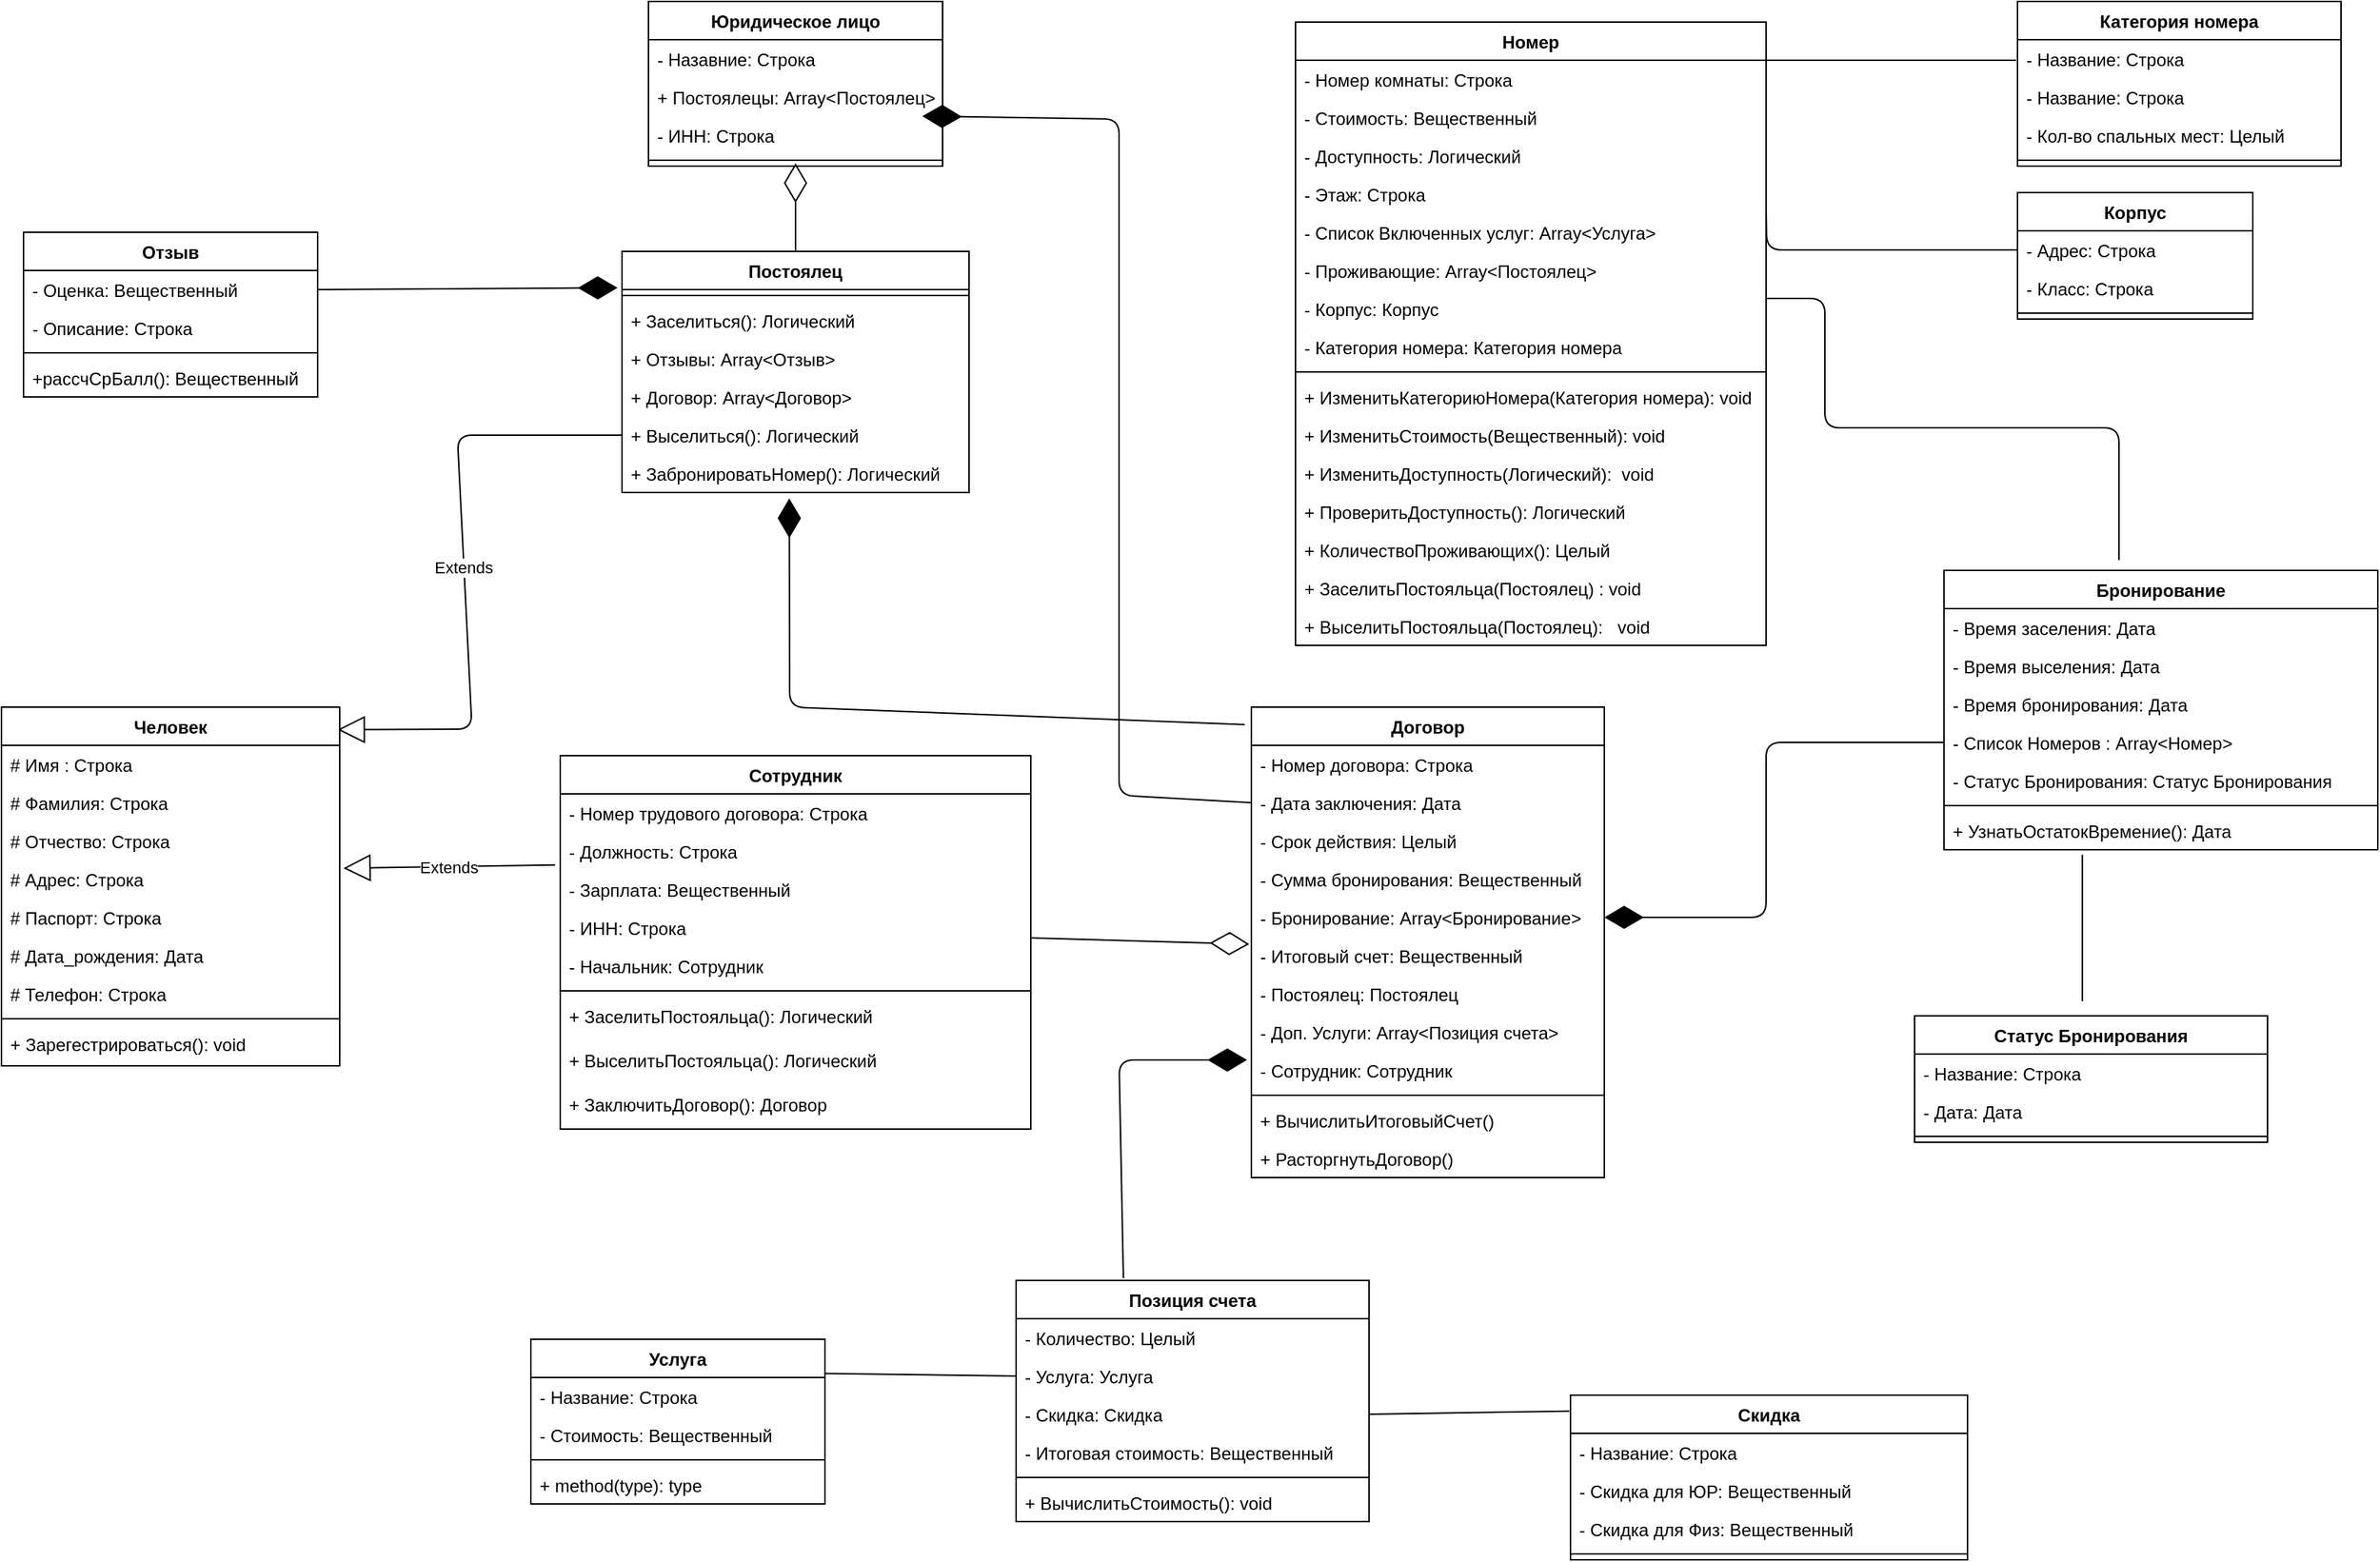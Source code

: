 <mxfile version="13.7.3" type="device"><diagram id="EH85qzDWQVyfbXiuArrS" name="ClassDiagram"><mxGraphModel dx="1851" dy="592" grid="1" gridSize="10" guides="1" tooltips="1" connect="1" arrows="1" fold="1" page="1" pageScale="1" pageWidth="827" pageHeight="1169" math="0" shadow="0"><root><mxCell id="0"/><mxCell id="1" parent="0"/><mxCell id="75Pp35tg5ylx49S4lADa-1" value="Номер" style="swimlane;fontStyle=1;align=center;verticalAlign=top;childLayout=stackLayout;horizontal=1;startSize=26;horizontalStack=0;resizeParent=1;resizeParentMax=0;resizeLast=0;collapsible=1;marginBottom=0;" parent="1" vertex="1"><mxGeometry x="640" y="14" width="320" height="424" as="geometry"/></mxCell><mxCell id="75Pp35tg5ylx49S4lADa-2" value="- Номер комнаты: Строка" style="text;strokeColor=none;fillColor=none;align=left;verticalAlign=top;spacingLeft=4;spacingRight=4;overflow=hidden;rotatable=0;points=[[0,0.5],[1,0.5]];portConstraint=eastwest;" parent="75Pp35tg5ylx49S4lADa-1" vertex="1"><mxGeometry y="26" width="320" height="26" as="geometry"/></mxCell><mxCell id="75Pp35tg5ylx49S4lADa-46" value="- Стоимость: Вещественный" style="text;strokeColor=none;fillColor=none;align=left;verticalAlign=top;spacingLeft=4;spacingRight=4;overflow=hidden;rotatable=0;points=[[0,0.5],[1,0.5]];portConstraint=eastwest;" parent="75Pp35tg5ylx49S4lADa-1" vertex="1"><mxGeometry y="52" width="320" height="26" as="geometry"/></mxCell><mxCell id="T7MyWOEh3WLNHHNDLz0Q-10" value="- Доступность: Логический" style="text;strokeColor=none;fillColor=none;align=left;verticalAlign=top;spacingLeft=4;spacingRight=4;overflow=hidden;rotatable=0;points=[[0,0.5],[1,0.5]];portConstraint=eastwest;" parent="75Pp35tg5ylx49S4lADa-1" vertex="1"><mxGeometry y="78" width="320" height="26" as="geometry"/></mxCell><mxCell id="75Pp35tg5ylx49S4lADa-45" value="- Этаж: Строка" style="text;strokeColor=none;fillColor=none;align=left;verticalAlign=top;spacingLeft=4;spacingRight=4;overflow=hidden;rotatable=0;points=[[0,0.5],[1,0.5]];portConstraint=eastwest;" parent="75Pp35tg5ylx49S4lADa-1" vertex="1"><mxGeometry y="104" width="320" height="26" as="geometry"/></mxCell><mxCell id="T7MyWOEh3WLNHHNDLz0Q-55" value="- Список Включенных услуг: Array&lt;Услуга&gt;" style="text;strokeColor=none;fillColor=none;align=left;verticalAlign=top;spacingLeft=4;spacingRight=4;overflow=hidden;rotatable=0;points=[[0,0.5],[1,0.5]];portConstraint=eastwest;" parent="75Pp35tg5ylx49S4lADa-1" vertex="1"><mxGeometry y="130" width="320" height="26" as="geometry"/></mxCell><mxCell id="T7MyWOEh3WLNHHNDLz0Q-24" value="- Проживающие: Array&lt;Постоялец&gt;" style="text;strokeColor=none;fillColor=none;align=left;verticalAlign=top;spacingLeft=4;spacingRight=4;overflow=hidden;rotatable=0;points=[[0,0.5],[1,0.5]];portConstraint=eastwest;" parent="75Pp35tg5ylx49S4lADa-1" vertex="1"><mxGeometry y="156" width="320" height="26" as="geometry"/></mxCell><mxCell id="75Pp35tg5ylx49S4lADa-48" value="- Корпус: Корпус" style="text;strokeColor=none;fillColor=none;align=left;verticalAlign=top;spacingLeft=4;spacingRight=4;overflow=hidden;rotatable=0;points=[[0,0.5],[1,0.5]];portConstraint=eastwest;" parent="75Pp35tg5ylx49S4lADa-1" vertex="1"><mxGeometry y="182" width="320" height="26" as="geometry"/></mxCell><mxCell id="T7MyWOEh3WLNHHNDLz0Q-11" value="- Категория номера: Категория номера" style="text;strokeColor=none;fillColor=none;align=left;verticalAlign=top;spacingLeft=4;spacingRight=4;overflow=hidden;rotatable=0;points=[[0,0.5],[1,0.5]];portConstraint=eastwest;" parent="75Pp35tg5ylx49S4lADa-1" vertex="1"><mxGeometry y="208" width="320" height="26" as="geometry"/></mxCell><mxCell id="75Pp35tg5ylx49S4lADa-3" value="" style="line;strokeWidth=1;fillColor=none;align=left;verticalAlign=middle;spacingTop=-1;spacingLeft=3;spacingRight=3;rotatable=0;labelPosition=right;points=[];portConstraint=eastwest;" parent="75Pp35tg5ylx49S4lADa-1" vertex="1"><mxGeometry y="234" width="320" height="8" as="geometry"/></mxCell><mxCell id="75Pp35tg5ylx49S4lADa-4" value="+ ИзменитьКатегориюНомера(Категория номера): void" style="text;strokeColor=none;fillColor=none;align=left;verticalAlign=top;spacingLeft=4;spacingRight=4;overflow=hidden;rotatable=0;points=[[0,0.5],[1,0.5]];portConstraint=eastwest;" parent="75Pp35tg5ylx49S4lADa-1" vertex="1"><mxGeometry y="242" width="320" height="26" as="geometry"/></mxCell><mxCell id="T7MyWOEh3WLNHHNDLz0Q-13" value="+ ИзменитьСтоимость(Вещественный): void" style="text;strokeColor=none;fillColor=none;align=left;verticalAlign=top;spacingLeft=4;spacingRight=4;overflow=hidden;rotatable=0;points=[[0,0.5],[1,0.5]];portConstraint=eastwest;" parent="75Pp35tg5ylx49S4lADa-1" vertex="1"><mxGeometry y="268" width="320" height="26" as="geometry"/></mxCell><mxCell id="T7MyWOEh3WLNHHNDLz0Q-14" value="+ ИзменитьДоступность(Логический):  void" style="text;strokeColor=none;fillColor=none;align=left;verticalAlign=top;spacingLeft=4;spacingRight=4;overflow=hidden;rotatable=0;points=[[0,0.5],[1,0.5]];portConstraint=eastwest;" parent="75Pp35tg5ylx49S4lADa-1" vertex="1"><mxGeometry y="294" width="320" height="26" as="geometry"/></mxCell><mxCell id="T7MyWOEh3WLNHHNDLz0Q-15" value="+ ПроверитьДоступность(): Логический" style="text;strokeColor=none;fillColor=none;align=left;verticalAlign=top;spacingLeft=4;spacingRight=4;overflow=hidden;rotatable=0;points=[[0,0.5],[1,0.5]];portConstraint=eastwest;" parent="75Pp35tg5ylx49S4lADa-1" vertex="1"><mxGeometry y="320" width="320" height="26" as="geometry"/></mxCell><mxCell id="T7MyWOEh3WLNHHNDLz0Q-25" value="+ КоличествоПроживающих(): Целый" style="text;strokeColor=none;fillColor=none;align=left;verticalAlign=top;spacingLeft=4;spacingRight=4;overflow=hidden;rotatable=0;points=[[0,0.5],[1,0.5]];portConstraint=eastwest;" parent="75Pp35tg5ylx49S4lADa-1" vertex="1"><mxGeometry y="346" width="320" height="26" as="geometry"/></mxCell><mxCell id="T7MyWOEh3WLNHHNDLz0Q-26" value="+ ЗаселитьПостояльца(Постоялец) : void" style="text;strokeColor=none;fillColor=none;align=left;verticalAlign=top;spacingLeft=4;spacingRight=4;overflow=hidden;rotatable=0;points=[[0,0.5],[1,0.5]];portConstraint=eastwest;" parent="75Pp35tg5ylx49S4lADa-1" vertex="1"><mxGeometry y="372" width="320" height="26" as="geometry"/></mxCell><mxCell id="T7MyWOEh3WLNHHNDLz0Q-27" value="+ ВыселитьПостояльца(Постоялец):   void" style="text;strokeColor=none;fillColor=none;align=left;verticalAlign=top;spacingLeft=4;spacingRight=4;overflow=hidden;rotatable=0;points=[[0,0.5],[1,0.5]];portConstraint=eastwest;" parent="75Pp35tg5ylx49S4lADa-1" vertex="1"><mxGeometry y="398" width="320" height="26" as="geometry"/></mxCell><mxCell id="T7MyWOEh3WLNHHNDLz0Q-1" value="Extends" style="endArrow=block;endSize=16;endFill=0;html=1;exitX=0;exitY=0.5;exitDx=0;exitDy=0;entryX=0.994;entryY=0.063;entryDx=0;entryDy=0;entryPerimeter=0;" parent="1" source="T7MyWOEh3WLNHHNDLz0Q-4" target="YIouu2c4t1Xl3zVNgRc_-1" edge="1"><mxGeometry width="160" relative="1" as="geometry"><mxPoint x="160" y="280" as="sourcePoint"/><mxPoint x="166" y="406" as="targetPoint"/><Array as="points"><mxPoint x="70" y="295"/><mxPoint x="80" y="495"/></Array></mxGeometry></mxCell><mxCell id="T7MyWOEh3WLNHHNDLz0Q-6" value="Extends" style="endArrow=block;endSize=16;endFill=0;html=1;exitX=-0.011;exitY=0.862;exitDx=0;exitDy=0;entryX=1.011;entryY=0.215;entryDx=0;entryDy=0;entryPerimeter=0;exitPerimeter=0;" parent="1" source="YIouu2c4t1Xl3zVNgRc_-17" target="YIouu2c4t1Xl3zVNgRc_-8" edge="1"><mxGeometry width="160" relative="1" as="geometry"><mxPoint x="325.14" y="367" as="sourcePoint"/><mxPoint x="180.0" y="584.01" as="targetPoint"/></mxGeometry></mxCell><mxCell id="T7MyWOEh3WLNHHNDLz0Q-30" value="Бронирование" style="swimlane;fontStyle=1;align=center;verticalAlign=top;childLayout=stackLayout;horizontal=1;startSize=26;horizontalStack=0;resizeParent=1;resizeParentMax=0;resizeLast=0;collapsible=1;marginBottom=0;" parent="1" vertex="1"><mxGeometry x="1081" y="387" width="295" height="190" as="geometry"/></mxCell><mxCell id="T7MyWOEh3WLNHHNDLz0Q-31" value="- Время заселения: Дата" style="text;strokeColor=none;fillColor=none;align=left;verticalAlign=top;spacingLeft=4;spacingRight=4;overflow=hidden;rotatable=0;points=[[0,0.5],[1,0.5]];portConstraint=eastwest;" parent="T7MyWOEh3WLNHHNDLz0Q-30" vertex="1"><mxGeometry y="26" width="295" height="26" as="geometry"/></mxCell><mxCell id="T7MyWOEh3WLNHHNDLz0Q-36" value="- Время выселения: Дата" style="text;strokeColor=none;fillColor=none;align=left;verticalAlign=top;spacingLeft=4;spacingRight=4;overflow=hidden;rotatable=0;points=[[0,0.5],[1,0.5]];portConstraint=eastwest;" parent="T7MyWOEh3WLNHHNDLz0Q-30" vertex="1"><mxGeometry y="52" width="295" height="26" as="geometry"/></mxCell><mxCell id="T7MyWOEh3WLNHHNDLz0Q-37" value="- Время бронирования: Дата" style="text;strokeColor=none;fillColor=none;align=left;verticalAlign=top;spacingLeft=4;spacingRight=4;overflow=hidden;rotatable=0;points=[[0,0.5],[1,0.5]];portConstraint=eastwest;" parent="T7MyWOEh3WLNHHNDLz0Q-30" vertex="1"><mxGeometry y="78" width="295" height="26" as="geometry"/></mxCell><mxCell id="T7MyWOEh3WLNHHNDLz0Q-39" value="- Список Номеров : Array&lt;Номер&gt;" style="text;strokeColor=none;fillColor=none;align=left;verticalAlign=top;spacingLeft=4;spacingRight=4;overflow=hidden;rotatable=0;points=[[0,0.5],[1,0.5]];portConstraint=eastwest;" parent="T7MyWOEh3WLNHHNDLz0Q-30" vertex="1"><mxGeometry y="104" width="295" height="26" as="geometry"/></mxCell><mxCell id="T7MyWOEh3WLNHHNDLz0Q-42" value="- Статус Бронирования: Статус Бронирования" style="text;strokeColor=none;fillColor=none;align=left;verticalAlign=top;spacingLeft=4;spacingRight=4;overflow=hidden;rotatable=0;points=[[0,0.5],[1,0.5]];portConstraint=eastwest;" parent="T7MyWOEh3WLNHHNDLz0Q-30" vertex="1"><mxGeometry y="130" width="295" height="26" as="geometry"/></mxCell><mxCell id="T7MyWOEh3WLNHHNDLz0Q-32" value="" style="line;strokeWidth=1;fillColor=none;align=left;verticalAlign=middle;spacingTop=-1;spacingLeft=3;spacingRight=3;rotatable=0;labelPosition=right;points=[];portConstraint=eastwest;" parent="T7MyWOEh3WLNHHNDLz0Q-30" vertex="1"><mxGeometry y="156" width="295" height="8" as="geometry"/></mxCell><mxCell id="T7MyWOEh3WLNHHNDLz0Q-35" value="+ УзнатьОстатокВремение(): Дата" style="text;strokeColor=none;fillColor=none;align=left;verticalAlign=top;spacingLeft=4;spacingRight=4;overflow=hidden;rotatable=0;points=[[0,0.5],[1,0.5]];portConstraint=eastwest;" parent="T7MyWOEh3WLNHHNDLz0Q-30" vertex="1"><mxGeometry y="164" width="295" height="26" as="geometry"/></mxCell><mxCell id="T7MyWOEh3WLNHHNDLz0Q-17" value="Юридическое лицо" style="swimlane;fontStyle=1;align=center;verticalAlign=top;childLayout=stackLayout;horizontal=1;startSize=26;horizontalStack=0;resizeParent=1;resizeParentMax=0;resizeLast=0;collapsible=1;marginBottom=0;" parent="1" vertex="1"><mxGeometry x="200" width="200" height="112" as="geometry"/></mxCell><mxCell id="T7MyWOEh3WLNHHNDLz0Q-18" value="- Назавние: Строка" style="text;strokeColor=none;fillColor=none;align=left;verticalAlign=top;spacingLeft=4;spacingRight=4;overflow=hidden;rotatable=0;points=[[0,0.5],[1,0.5]];portConstraint=eastwest;" parent="T7MyWOEh3WLNHHNDLz0Q-17" vertex="1"><mxGeometry y="26" width="200" height="26" as="geometry"/></mxCell><mxCell id="Jc_IYQ02b9zDn7LcylZJ-4" value="+ Постоялецы: Array&lt;Постоялец&gt;" style="text;strokeColor=none;fillColor=none;align=left;verticalAlign=top;spacingLeft=4;spacingRight=4;overflow=hidden;rotatable=0;points=[[0,0.5],[1,0.5]];portConstraint=eastwest;" parent="T7MyWOEh3WLNHHNDLz0Q-17" vertex="1"><mxGeometry y="52" width="200" height="26" as="geometry"/></mxCell><mxCell id="T7MyWOEh3WLNHHNDLz0Q-19" value="- ИНН: Строка" style="text;strokeColor=none;fillColor=none;align=left;verticalAlign=top;spacingLeft=4;spacingRight=4;overflow=hidden;rotatable=0;points=[[0,0.5],[1,0.5]];portConstraint=eastwest;" parent="T7MyWOEh3WLNHHNDLz0Q-17" vertex="1"><mxGeometry y="78" width="200" height="26" as="geometry"/></mxCell><mxCell id="T7MyWOEh3WLNHHNDLz0Q-21" value="" style="line;strokeWidth=1;fillColor=none;align=left;verticalAlign=middle;spacingTop=-1;spacingLeft=3;spacingRight=3;rotatable=0;labelPosition=right;points=[];portConstraint=eastwest;" parent="T7MyWOEh3WLNHHNDLz0Q-17" vertex="1"><mxGeometry y="104" width="200" height="8" as="geometry"/></mxCell><mxCell id="75Pp35tg5ylx49S4lADa-49" value="Категория номера" style="swimlane;fontStyle=1;align=center;verticalAlign=top;childLayout=stackLayout;horizontal=1;startSize=26;horizontalStack=0;resizeParent=1;resizeParentMax=0;resizeLast=0;collapsible=1;marginBottom=0;" parent="1" vertex="1"><mxGeometry x="1131" width="220" height="112" as="geometry"/></mxCell><mxCell id="Jc_IYQ02b9zDn7LcylZJ-35" value="- Название: Строка" style="text;strokeColor=none;fillColor=none;align=left;verticalAlign=top;spacingLeft=4;spacingRight=4;overflow=hidden;rotatable=0;points=[[0,0.5],[1,0.5]];portConstraint=eastwest;" parent="75Pp35tg5ylx49S4lADa-49" vertex="1"><mxGeometry y="26" width="220" height="26" as="geometry"/></mxCell><mxCell id="75Pp35tg5ylx49S4lADa-50" value="- Название: Строка" style="text;strokeColor=none;fillColor=none;align=left;verticalAlign=top;spacingLeft=4;spacingRight=4;overflow=hidden;rotatable=0;points=[[0,0.5],[1,0.5]];portConstraint=eastwest;" parent="75Pp35tg5ylx49S4lADa-49" vertex="1"><mxGeometry y="52" width="220" height="26" as="geometry"/></mxCell><mxCell id="75Pp35tg5ylx49S4lADa-53" value="- Кол-во спальных мест: Целый" style="text;strokeColor=none;fillColor=none;align=left;verticalAlign=top;spacingLeft=4;spacingRight=4;overflow=hidden;rotatable=0;points=[[0,0.5],[1,0.5]];portConstraint=eastwest;" parent="75Pp35tg5ylx49S4lADa-49" vertex="1"><mxGeometry y="78" width="220" height="26" as="geometry"/></mxCell><mxCell id="75Pp35tg5ylx49S4lADa-51" value="" style="line;strokeWidth=1;fillColor=none;align=left;verticalAlign=middle;spacingTop=-1;spacingLeft=3;spacingRight=3;rotatable=0;labelPosition=right;points=[];portConstraint=eastwest;" parent="75Pp35tg5ylx49S4lADa-49" vertex="1"><mxGeometry y="104" width="220" height="8" as="geometry"/></mxCell><mxCell id="T7MyWOEh3WLNHHNDLz0Q-43" value="Статус Бронирования" style="swimlane;fontStyle=1;align=center;verticalAlign=top;childLayout=stackLayout;horizontal=1;startSize=26;horizontalStack=0;resizeParent=1;resizeParentMax=0;resizeLast=0;collapsible=1;marginBottom=0;" parent="1" vertex="1"><mxGeometry x="1061" y="690" width="240" height="86" as="geometry"/></mxCell><mxCell id="T7MyWOEh3WLNHHNDLz0Q-47" value="- Название: Строка" style="text;strokeColor=none;fillColor=none;align=left;verticalAlign=top;spacingLeft=4;spacingRight=4;overflow=hidden;rotatable=0;points=[[0,0.5],[1,0.5]];portConstraint=eastwest;" parent="T7MyWOEh3WLNHHNDLz0Q-43" vertex="1"><mxGeometry y="26" width="240" height="26" as="geometry"/></mxCell><mxCell id="T7MyWOEh3WLNHHNDLz0Q-48" value="- Дата: Дата" style="text;strokeColor=none;fillColor=none;align=left;verticalAlign=top;spacingLeft=4;spacingRight=4;overflow=hidden;rotatable=0;points=[[0,0.5],[1,0.5]];portConstraint=eastwest;" parent="T7MyWOEh3WLNHHNDLz0Q-43" vertex="1"><mxGeometry y="52" width="240" height="26" as="geometry"/></mxCell><mxCell id="T7MyWOEh3WLNHHNDLz0Q-45" value="" style="line;strokeWidth=1;fillColor=none;align=left;verticalAlign=middle;spacingTop=-1;spacingLeft=3;spacingRight=3;rotatable=0;labelPosition=right;points=[];portConstraint=eastwest;" parent="T7MyWOEh3WLNHHNDLz0Q-43" vertex="1"><mxGeometry y="78" width="240" height="8" as="geometry"/></mxCell><mxCell id="T7MyWOEh3WLNHHNDLz0Q-70" value="" style="endArrow=none;html=1;entryX=0;entryY=0.5;entryDx=0;entryDy=0;exitX=0.995;exitY=-0.108;exitDx=0;exitDy=0;exitPerimeter=0;" parent="1" source="T7MyWOEh3WLNHHNDLz0Q-61" target="T7MyWOEh3WLNHHNDLz0Q-68" edge="1"><mxGeometry width="50" height="50" relative="1" as="geometry"><mxPoint x="390" y="1010" as="sourcePoint"/><mxPoint x="440" y="960" as="targetPoint"/></mxGeometry></mxCell><mxCell id="T7MyWOEh3WLNHHNDLz0Q-71" value="" style="endArrow=none;html=1;entryX=-0.003;entryY=0.097;entryDx=0;entryDy=0;exitX=1;exitY=0.5;exitDx=0;exitDy=0;entryPerimeter=0;" parent="1" source="T7MyWOEh3WLNHHNDLz0Q-69" target="75Pp35tg5ylx49S4lADa-17" edge="1"><mxGeometry width="50" height="50" relative="1" as="geometry"><mxPoint x="700.0" y="923.998" as="sourcePoint"/><mxPoint x="805.2" y="1000.55" as="targetPoint"/></mxGeometry></mxCell><mxCell id="75Pp35tg5ylx49S4lADa-9" value="Отзыв" style="swimlane;fontStyle=1;align=center;verticalAlign=top;childLayout=stackLayout;horizontal=1;startSize=26;horizontalStack=0;resizeParent=1;resizeParentMax=0;resizeLast=0;collapsible=1;marginBottom=0;" parent="1" vertex="1"><mxGeometry x="-225" y="157" width="200" height="112" as="geometry"/></mxCell><mxCell id="75Pp35tg5ylx49S4lADa-10" value="- Оценка: Вещественный" style="text;strokeColor=none;fillColor=none;align=left;verticalAlign=top;spacingLeft=4;spacingRight=4;overflow=hidden;rotatable=0;points=[[0,0.5],[1,0.5]];portConstraint=eastwest;" parent="75Pp35tg5ylx49S4lADa-9" vertex="1"><mxGeometry y="26" width="200" height="26" as="geometry"/></mxCell><mxCell id="T7MyWOEh3WLNHHNDLz0Q-2" value="- Описание: Строка" style="text;strokeColor=none;fillColor=none;align=left;verticalAlign=top;spacingLeft=4;spacingRight=4;overflow=hidden;rotatable=0;points=[[0,0.5],[1,0.5]];portConstraint=eastwest;" parent="75Pp35tg5ylx49S4lADa-9" vertex="1"><mxGeometry y="52" width="200" height="26" as="geometry"/></mxCell><mxCell id="75Pp35tg5ylx49S4lADa-11" value="" style="line;strokeWidth=1;fillColor=none;align=left;verticalAlign=middle;spacingTop=-1;spacingLeft=3;spacingRight=3;rotatable=0;labelPosition=right;points=[];portConstraint=eastwest;" parent="75Pp35tg5ylx49S4lADa-9" vertex="1"><mxGeometry y="78" width="200" height="8" as="geometry"/></mxCell><mxCell id="75Pp35tg5ylx49S4lADa-12" value="+рассчСрБалл(): Вещественный" style="text;strokeColor=none;fillColor=none;align=left;verticalAlign=top;spacingLeft=4;spacingRight=4;overflow=hidden;rotatable=0;points=[[0,0.5],[1,0.5]];portConstraint=eastwest;" parent="75Pp35tg5ylx49S4lADa-9" vertex="1"><mxGeometry y="86" width="200" height="26" as="geometry"/></mxCell><mxCell id="75Pp35tg5ylx49S4lADa-13" value="Постоялец" style="swimlane;fontStyle=1;align=center;verticalAlign=top;childLayout=stackLayout;horizontal=1;startSize=26;horizontalStack=0;resizeParent=1;resizeParentMax=0;resizeLast=0;collapsible=1;marginBottom=0;" parent="1" vertex="1"><mxGeometry x="182" y="170" width="236" height="164" as="geometry"/></mxCell><mxCell id="75Pp35tg5ylx49S4lADa-15" value="" style="line;strokeWidth=1;fillColor=none;align=left;verticalAlign=middle;spacingTop=-1;spacingLeft=3;spacingRight=3;rotatable=0;labelPosition=right;points=[];portConstraint=eastwest;" parent="75Pp35tg5ylx49S4lADa-13" vertex="1"><mxGeometry y="26" width="236" height="8" as="geometry"/></mxCell><mxCell id="75Pp35tg5ylx49S4lADa-16" value="+ Заселиться(): Логический" style="text;strokeColor=none;fillColor=none;align=left;verticalAlign=top;spacingLeft=4;spacingRight=4;overflow=hidden;rotatable=0;points=[[0,0.5],[1,0.5]];portConstraint=eastwest;" parent="75Pp35tg5ylx49S4lADa-13" vertex="1"><mxGeometry y="34" width="236" height="26" as="geometry"/></mxCell><mxCell id="Jc_IYQ02b9zDn7LcylZJ-5" value="+ Отзывы: Array&lt;Отзыв&gt;" style="text;strokeColor=none;fillColor=none;align=left;verticalAlign=top;spacingLeft=4;spacingRight=4;overflow=hidden;rotatable=0;points=[[0,0.5],[1,0.5]];portConstraint=eastwest;" parent="75Pp35tg5ylx49S4lADa-13" vertex="1"><mxGeometry y="60" width="236" height="26" as="geometry"/></mxCell><mxCell id="Jc_IYQ02b9zDn7LcylZJ-14" value="+ Договор: Array&lt;Договор&gt;" style="text;strokeColor=none;fillColor=none;align=left;verticalAlign=top;spacingLeft=4;spacingRight=4;overflow=hidden;rotatable=0;points=[[0,0.5],[1,0.5]];portConstraint=eastwest;" parent="75Pp35tg5ylx49S4lADa-13" vertex="1"><mxGeometry y="86" width="236" height="26" as="geometry"/></mxCell><mxCell id="T7MyWOEh3WLNHHNDLz0Q-4" value="+ Выселиться(): Логический" style="text;strokeColor=none;fillColor=none;align=left;verticalAlign=top;spacingLeft=4;spacingRight=4;overflow=hidden;rotatable=0;points=[[0,0.5],[1,0.5]];portConstraint=eastwest;" parent="75Pp35tg5ylx49S4lADa-13" vertex="1"><mxGeometry y="112" width="236" height="26" as="geometry"/></mxCell><mxCell id="T7MyWOEh3WLNHHNDLz0Q-5" value="+ ЗабронироватьНомер(): Логический" style="text;strokeColor=none;fillColor=none;align=left;verticalAlign=top;spacingLeft=4;spacingRight=4;overflow=hidden;rotatable=0;points=[[0,0.5],[1,0.5]];portConstraint=eastwest;" parent="75Pp35tg5ylx49S4lADa-13" vertex="1"><mxGeometry y="138" width="236" height="26" as="geometry"/></mxCell><mxCell id="75Pp35tg5ylx49S4lADa-21" value="Договор" style="swimlane;fontStyle=1;align=center;verticalAlign=top;childLayout=stackLayout;horizontal=1;startSize=26;horizontalStack=0;resizeParent=1;resizeParentMax=0;resizeLast=0;collapsible=1;marginBottom=0;" parent="1" vertex="1"><mxGeometry x="610" y="480" width="240" height="320" as="geometry"/></mxCell><mxCell id="75Pp35tg5ylx49S4lADa-22" value="- Номер договора: Строка" style="text;strokeColor=none;fillColor=none;align=left;verticalAlign=top;spacingLeft=4;spacingRight=4;overflow=hidden;rotatable=0;points=[[0,0.5],[1,0.5]];portConstraint=eastwest;" parent="75Pp35tg5ylx49S4lADa-21" vertex="1"><mxGeometry y="26" width="240" height="26" as="geometry"/></mxCell><mxCell id="75Pp35tg5ylx49S4lADa-29" value="- Дата заключения: Дата" style="text;strokeColor=none;fillColor=none;align=left;verticalAlign=top;spacingLeft=4;spacingRight=4;overflow=hidden;rotatable=0;points=[[0,0.5],[1,0.5]];portConstraint=eastwest;" parent="75Pp35tg5ylx49S4lADa-21" vertex="1"><mxGeometry y="52" width="240" height="26" as="geometry"/></mxCell><mxCell id="75Pp35tg5ylx49S4lADa-30" value="- Срок действия: Целый" style="text;strokeColor=none;fillColor=none;align=left;verticalAlign=top;spacingLeft=4;spacingRight=4;overflow=hidden;rotatable=0;points=[[0,0.5],[1,0.5]];portConstraint=eastwest;" parent="75Pp35tg5ylx49S4lADa-21" vertex="1"><mxGeometry y="78" width="240" height="26" as="geometry"/></mxCell><mxCell id="75Pp35tg5ylx49S4lADa-31" value="- Сумма бронирования: Вещественный" style="text;strokeColor=none;fillColor=none;align=left;verticalAlign=top;spacingLeft=4;spacingRight=4;overflow=hidden;rotatable=0;points=[[0,0.5],[1,0.5]];portConstraint=eastwest;" parent="75Pp35tg5ylx49S4lADa-21" vertex="1"><mxGeometry y="104" width="240" height="26" as="geometry"/></mxCell><mxCell id="Jc_IYQ02b9zDn7LcylZJ-19" value="- Бронирование: Array&lt;Бронирование&gt;" style="text;strokeColor=none;fillColor=none;align=left;verticalAlign=top;spacingLeft=4;spacingRight=4;overflow=hidden;rotatable=0;points=[[0,0.5],[1,0.5]];portConstraint=eastwest;" parent="75Pp35tg5ylx49S4lADa-21" vertex="1"><mxGeometry y="130" width="240" height="26" as="geometry"/></mxCell><mxCell id="75Pp35tg5ylx49S4lADa-32" value="- Итоговый счет: Вещественный" style="text;strokeColor=none;fillColor=none;align=left;verticalAlign=top;spacingLeft=4;spacingRight=4;overflow=hidden;rotatable=0;points=[[0,0.5],[1,0.5]];portConstraint=eastwest;" parent="75Pp35tg5ylx49S4lADa-21" vertex="1"><mxGeometry y="156" width="240" height="26" as="geometry"/></mxCell><mxCell id="75Pp35tg5ylx49S4lADa-43" value="- Постоялец: Постоялец" style="text;strokeColor=none;fillColor=none;align=left;verticalAlign=top;spacingLeft=4;spacingRight=4;overflow=hidden;rotatable=0;points=[[0,0.5],[1,0.5]];portConstraint=eastwest;" parent="75Pp35tg5ylx49S4lADa-21" vertex="1"><mxGeometry y="182" width="240" height="26" as="geometry"/></mxCell><mxCell id="T7MyWOEh3WLNHHNDLz0Q-73" value="- Доп. Услуги: Array&lt;Позиция счета&gt;" style="text;strokeColor=none;fillColor=none;align=left;verticalAlign=top;spacingLeft=4;spacingRight=4;overflow=hidden;rotatable=0;points=[[0,0.5],[1,0.5]];portConstraint=eastwest;" parent="75Pp35tg5ylx49S4lADa-21" vertex="1"><mxGeometry y="208" width="240" height="26" as="geometry"/></mxCell><mxCell id="75Pp35tg5ylx49S4lADa-44" value="- Сотрудник: Сотрудник" style="text;strokeColor=none;fillColor=none;align=left;verticalAlign=top;spacingLeft=4;spacingRight=4;overflow=hidden;rotatable=0;points=[[0,0.5],[1,0.5]];portConstraint=eastwest;" parent="75Pp35tg5ylx49S4lADa-21" vertex="1"><mxGeometry y="234" width="240" height="26" as="geometry"/></mxCell><mxCell id="75Pp35tg5ylx49S4lADa-23" value="" style="line;strokeWidth=1;fillColor=none;align=left;verticalAlign=middle;spacingTop=-1;spacingLeft=3;spacingRight=3;rotatable=0;labelPosition=right;points=[];portConstraint=eastwest;" parent="75Pp35tg5ylx49S4lADa-21" vertex="1"><mxGeometry y="260" width="240" height="8" as="geometry"/></mxCell><mxCell id="75Pp35tg5ylx49S4lADa-24" value="+ ВычислитьИтоговыйСчет()" style="text;strokeColor=none;fillColor=none;align=left;verticalAlign=top;spacingLeft=4;spacingRight=4;overflow=hidden;rotatable=0;points=[[0,0.5],[1,0.5]];portConstraint=eastwest;" parent="75Pp35tg5ylx49S4lADa-21" vertex="1"><mxGeometry y="268" width="240" height="26" as="geometry"/></mxCell><mxCell id="75Pp35tg5ylx49S4lADa-33" value="+ РасторгнутьДоговор()" style="text;strokeColor=none;fillColor=none;align=left;verticalAlign=top;spacingLeft=4;spacingRight=4;overflow=hidden;rotatable=0;points=[[0,0.5],[1,0.5]];portConstraint=eastwest;" parent="75Pp35tg5ylx49S4lADa-21" vertex="1"><mxGeometry y="294" width="240" height="26" as="geometry"/></mxCell><mxCell id="Jc_IYQ02b9zDn7LcylZJ-2" value="" style="endArrow=diamondThin;endFill=0;endSize=24;html=1;exitX=0.5;exitY=0;exitDx=0;exitDy=0;" parent="1" source="75Pp35tg5ylx49S4lADa-13" edge="1"><mxGeometry width="160" relative="1" as="geometry"><mxPoint x="250" y="170" as="sourcePoint"/><mxPoint x="300" y="110" as="targetPoint"/></mxGeometry></mxCell><mxCell id="Jc_IYQ02b9zDn7LcylZJ-3" value="" style="endArrow=diamondThin;endFill=1;endSize=24;html=1;exitX=1;exitY=0.5;exitDx=0;exitDy=0;entryX=-0.013;entryY=0.151;entryDx=0;entryDy=0;entryPerimeter=0;" parent="1" source="75Pp35tg5ylx49S4lADa-10" target="75Pp35tg5ylx49S4lADa-13" edge="1"><mxGeometry width="160" relative="1" as="geometry"><mxPoint x="30" y="220" as="sourcePoint"/><mxPoint x="190" y="220" as="targetPoint"/></mxGeometry></mxCell><mxCell id="75Pp35tg5ylx49S4lADa-5" value="Корпус" style="swimlane;fontStyle=1;align=center;verticalAlign=top;childLayout=stackLayout;horizontal=1;startSize=26;horizontalStack=0;resizeParent=1;resizeParentMax=0;resizeLast=0;collapsible=1;marginBottom=0;" parent="1" vertex="1"><mxGeometry x="1131" y="130" width="160" height="86" as="geometry"/></mxCell><mxCell id="75Pp35tg5ylx49S4lADa-6" value="- Адрес: Строка" style="text;strokeColor=none;fillColor=none;align=left;verticalAlign=top;spacingLeft=4;spacingRight=4;overflow=hidden;rotatable=0;points=[[0,0.5],[1,0.5]];portConstraint=eastwest;" parent="75Pp35tg5ylx49S4lADa-5" vertex="1"><mxGeometry y="26" width="160" height="26" as="geometry"/></mxCell><mxCell id="75Pp35tg5ylx49S4lADa-47" value="- Класс: Строка " style="text;strokeColor=none;fillColor=none;align=left;verticalAlign=top;spacingLeft=4;spacingRight=4;overflow=hidden;rotatable=0;points=[[0,0.5],[1,0.5]];portConstraint=eastwest;" parent="75Pp35tg5ylx49S4lADa-5" vertex="1"><mxGeometry y="52" width="160" height="26" as="geometry"/></mxCell><mxCell id="75Pp35tg5ylx49S4lADa-7" value="" style="line;strokeWidth=1;fillColor=none;align=left;verticalAlign=middle;spacingTop=-1;spacingLeft=3;spacingRight=3;rotatable=0;labelPosition=right;points=[];portConstraint=eastwest;" parent="75Pp35tg5ylx49S4lADa-5" vertex="1"><mxGeometry y="78" width="160" height="8" as="geometry"/></mxCell><mxCell id="T7MyWOEh3WLNHHNDLz0Q-56" value="Позиция счета" style="swimlane;fontStyle=1;align=center;verticalAlign=top;childLayout=stackLayout;horizontal=1;startSize=26;horizontalStack=0;resizeParent=1;resizeParentMax=0;resizeLast=0;collapsible=1;marginBottom=0;" parent="1" vertex="1"><mxGeometry x="450" y="870" width="240" height="164" as="geometry"/></mxCell><mxCell id="T7MyWOEh3WLNHHNDLz0Q-57" value="- Количество: Целый" style="text;strokeColor=none;fillColor=none;align=left;verticalAlign=top;spacingLeft=4;spacingRight=4;overflow=hidden;rotatable=0;points=[[0,0.5],[1,0.5]];portConstraint=eastwest;" parent="T7MyWOEh3WLNHHNDLz0Q-56" vertex="1"><mxGeometry y="26" width="240" height="26" as="geometry"/></mxCell><mxCell id="T7MyWOEh3WLNHHNDLz0Q-68" value="- Услуга: Услуга" style="text;strokeColor=none;fillColor=none;align=left;verticalAlign=top;spacingLeft=4;spacingRight=4;overflow=hidden;rotatable=0;points=[[0,0.5],[1,0.5]];portConstraint=eastwest;" parent="T7MyWOEh3WLNHHNDLz0Q-56" vertex="1"><mxGeometry y="52" width="240" height="26" as="geometry"/></mxCell><mxCell id="T7MyWOEh3WLNHHNDLz0Q-69" value="- Скидка: Скидка" style="text;strokeColor=none;fillColor=none;align=left;verticalAlign=top;spacingLeft=4;spacingRight=4;overflow=hidden;rotatable=0;points=[[0,0.5],[1,0.5]];portConstraint=eastwest;" parent="T7MyWOEh3WLNHHNDLz0Q-56" vertex="1"><mxGeometry y="78" width="240" height="26" as="geometry"/></mxCell><mxCell id="T7MyWOEh3WLNHHNDLz0Q-72" value="- Итоговая стоимость: Вещественный" style="text;strokeColor=none;fillColor=none;align=left;verticalAlign=top;spacingLeft=4;spacingRight=4;overflow=hidden;rotatable=0;points=[[0,0.5],[1,0.5]];portConstraint=eastwest;" parent="T7MyWOEh3WLNHHNDLz0Q-56" vertex="1"><mxGeometry y="104" width="240" height="26" as="geometry"/></mxCell><mxCell id="T7MyWOEh3WLNHHNDLz0Q-58" value="" style="line;strokeWidth=1;fillColor=none;align=left;verticalAlign=middle;spacingTop=-1;spacingLeft=3;spacingRight=3;rotatable=0;labelPosition=right;points=[];portConstraint=eastwest;" parent="T7MyWOEh3WLNHHNDLz0Q-56" vertex="1"><mxGeometry y="130" width="240" height="8" as="geometry"/></mxCell><mxCell id="T7MyWOEh3WLNHHNDLz0Q-59" value="+ ВычислитьСтоимость(): void" style="text;strokeColor=none;fillColor=none;align=left;verticalAlign=top;spacingLeft=4;spacingRight=4;overflow=hidden;rotatable=0;points=[[0,0.5],[1,0.5]];portConstraint=eastwest;" parent="T7MyWOEh3WLNHHNDLz0Q-56" vertex="1"><mxGeometry y="138" width="240" height="26" as="geometry"/></mxCell><mxCell id="T7MyWOEh3WLNHHNDLz0Q-60" value="Услуга" style="swimlane;fontStyle=1;align=center;verticalAlign=top;childLayout=stackLayout;horizontal=1;startSize=26;horizontalStack=0;resizeParent=1;resizeParentMax=0;resizeLast=0;collapsible=1;marginBottom=0;" parent="1" vertex="1"><mxGeometry x="120" y="910" width="200" height="112" as="geometry"/></mxCell><mxCell id="T7MyWOEh3WLNHHNDLz0Q-61" value="- Название: Строка" style="text;strokeColor=none;fillColor=none;align=left;verticalAlign=top;spacingLeft=4;spacingRight=4;overflow=hidden;rotatable=0;points=[[0,0.5],[1,0.5]];portConstraint=eastwest;" parent="T7MyWOEh3WLNHHNDLz0Q-60" vertex="1"><mxGeometry y="26" width="200" height="26" as="geometry"/></mxCell><mxCell id="T7MyWOEh3WLNHHNDLz0Q-64" value="- Стоимость: Вещественный" style="text;strokeColor=none;fillColor=none;align=left;verticalAlign=top;spacingLeft=4;spacingRight=4;overflow=hidden;rotatable=0;points=[[0,0.5],[1,0.5]];portConstraint=eastwest;" parent="T7MyWOEh3WLNHHNDLz0Q-60" vertex="1"><mxGeometry y="52" width="200" height="26" as="geometry"/></mxCell><mxCell id="T7MyWOEh3WLNHHNDLz0Q-62" value="" style="line;strokeWidth=1;fillColor=none;align=left;verticalAlign=middle;spacingTop=-1;spacingLeft=3;spacingRight=3;rotatable=0;labelPosition=right;points=[];portConstraint=eastwest;" parent="T7MyWOEh3WLNHHNDLz0Q-60" vertex="1"><mxGeometry y="78" width="200" height="8" as="geometry"/></mxCell><mxCell id="T7MyWOEh3WLNHHNDLz0Q-63" value="+ method(type): type" style="text;strokeColor=none;fillColor=none;align=left;verticalAlign=top;spacingLeft=4;spacingRight=4;overflow=hidden;rotatable=0;points=[[0,0.5],[1,0.5]];portConstraint=eastwest;" parent="T7MyWOEh3WLNHHNDLz0Q-60" vertex="1"><mxGeometry y="86" width="200" height="26" as="geometry"/></mxCell><mxCell id="Jc_IYQ02b9zDn7LcylZJ-11" value="" style="endArrow=diamondThin;endFill=1;endSize=24;html=1;entryX=-0.012;entryY=0.231;entryDx=0;entryDy=0;entryPerimeter=0;exitX=0.304;exitY=-0.01;exitDx=0;exitDy=0;exitPerimeter=0;" parent="1" source="T7MyWOEh3WLNHHNDLz0Q-56" target="75Pp35tg5ylx49S4lADa-44" edge="1"><mxGeometry width="160" relative="1" as="geometry"><mxPoint x="430" y="790" as="sourcePoint"/><mxPoint x="590" y="790" as="targetPoint"/><Array as="points"><mxPoint x="520" y="720"/></Array></mxGeometry></mxCell><mxCell id="Jc_IYQ02b9zDn7LcylZJ-13" value="" style="endArrow=diamondThin;endFill=0;endSize=24;html=1;entryX=-0.006;entryY=0.2;entryDx=0;entryDy=0;exitX=1.002;exitY=0.769;exitDx=0;exitDy=0;exitPerimeter=0;entryPerimeter=0;" parent="1" source="Jc_IYQ02b9zDn7LcylZJ-6" target="75Pp35tg5ylx49S4lADa-32" edge="1"><mxGeometry width="160" relative="1" as="geometry"><mxPoint x="460" y="626.5" as="sourcePoint"/><mxPoint x="610" y="627" as="targetPoint"/></mxGeometry></mxCell><mxCell id="Jc_IYQ02b9zDn7LcylZJ-15" value="" style="endArrow=diamondThin;endFill=1;endSize=24;html=1;exitX=-0.019;exitY=0.037;exitDx=0;exitDy=0;entryX=0.482;entryY=1.154;entryDx=0;entryDy=0;entryPerimeter=0;exitPerimeter=0;" parent="1" source="75Pp35tg5ylx49S4lADa-21" target="T7MyWOEh3WLNHHNDLz0Q-5" edge="1"><mxGeometry width="160" relative="1" as="geometry"><mxPoint x="-15" y="232" as="sourcePoint"/><mxPoint x="188.932" y="204.764" as="targetPoint"/><Array as="points"><mxPoint x="296" y="480"/></Array></mxGeometry></mxCell><mxCell id="YIouu2c4t1Xl3zVNgRc_-1" value="Человек" style="swimlane;fontStyle=1;align=center;verticalAlign=top;childLayout=stackLayout;horizontal=1;startSize=26;horizontalStack=0;resizeParent=1;resizeParentMax=0;resizeLast=0;collapsible=1;marginBottom=0;" parent="1" vertex="1"><mxGeometry x="-240" y="480" width="230" height="244" as="geometry"/></mxCell><mxCell id="YIouu2c4t1Xl3zVNgRc_-2" value="# Имя : Строка" style="text;strokeColor=none;fillColor=none;align=left;verticalAlign=top;spacingLeft=4;spacingRight=4;overflow=hidden;rotatable=0;points=[[0,0.5],[1,0.5]];portConstraint=eastwest;" parent="YIouu2c4t1Xl3zVNgRc_-1" vertex="1"><mxGeometry y="26" width="230" height="26" as="geometry"/></mxCell><mxCell id="YIouu2c4t1Xl3zVNgRc_-6" value="# Фамилия: Строка" style="text;strokeColor=none;fillColor=none;align=left;verticalAlign=top;spacingLeft=4;spacingRight=4;overflow=hidden;rotatable=0;points=[[0,0.5],[1,0.5]];portConstraint=eastwest;" parent="YIouu2c4t1Xl3zVNgRc_-1" vertex="1"><mxGeometry y="52" width="230" height="26" as="geometry"/></mxCell><mxCell id="YIouu2c4t1Xl3zVNgRc_-7" value="# Отчество: Строка" style="text;strokeColor=none;fillColor=none;align=left;verticalAlign=top;spacingLeft=4;spacingRight=4;overflow=hidden;rotatable=0;points=[[0,0.5],[1,0.5]];portConstraint=eastwest;" parent="YIouu2c4t1Xl3zVNgRc_-1" vertex="1"><mxGeometry y="78" width="230" height="26" as="geometry"/></mxCell><mxCell id="YIouu2c4t1Xl3zVNgRc_-8" value="# Адрес: Строка" style="text;strokeColor=none;fillColor=none;align=left;verticalAlign=top;spacingLeft=4;spacingRight=4;overflow=hidden;rotatable=0;points=[[0,0.5],[1,0.5]];portConstraint=eastwest;" parent="YIouu2c4t1Xl3zVNgRc_-1" vertex="1"><mxGeometry y="104" width="230" height="26" as="geometry"/></mxCell><mxCell id="YIouu2c4t1Xl3zVNgRc_-5" value="# Паспорт: Строка" style="text;strokeColor=none;fillColor=none;align=left;verticalAlign=top;spacingLeft=4;spacingRight=4;overflow=hidden;rotatable=0;points=[[0,0.5],[1,0.5]];portConstraint=eastwest;" parent="YIouu2c4t1Xl3zVNgRc_-1" vertex="1"><mxGeometry y="130" width="230" height="26" as="geometry"/></mxCell><mxCell id="YIouu2c4t1Xl3zVNgRc_-9" value="# Дата_рождения: Дата" style="text;strokeColor=none;fillColor=none;align=left;verticalAlign=top;spacingLeft=4;spacingRight=4;overflow=hidden;rotatable=0;points=[[0,0.5],[1,0.5]];portConstraint=eastwest;" parent="YIouu2c4t1Xl3zVNgRc_-1" vertex="1"><mxGeometry y="156" width="230" height="26" as="geometry"/></mxCell><mxCell id="YIouu2c4t1Xl3zVNgRc_-10" value="# Телефон: Строка" style="text;strokeColor=none;fillColor=none;align=left;verticalAlign=top;spacingLeft=4;spacingRight=4;overflow=hidden;rotatable=0;points=[[0,0.5],[1,0.5]];portConstraint=eastwest;" parent="YIouu2c4t1Xl3zVNgRc_-1" vertex="1"><mxGeometry y="182" width="230" height="26" as="geometry"/></mxCell><mxCell id="YIouu2c4t1Xl3zVNgRc_-3" value="" style="line;strokeWidth=1;fillColor=none;align=left;verticalAlign=middle;spacingTop=-1;spacingLeft=3;spacingRight=3;rotatable=0;labelPosition=right;points=[];portConstraint=eastwest;" parent="YIouu2c4t1Xl3zVNgRc_-1" vertex="1"><mxGeometry y="208" width="230" height="8" as="geometry"/></mxCell><mxCell id="YIouu2c4t1Xl3zVNgRc_-4" value="+ Зарегестрироваться(): void" style="text;strokeColor=none;fillColor=none;align=left;verticalAlign=top;spacingLeft=4;spacingRight=4;overflow=hidden;rotatable=0;points=[[0,0.5],[1,0.5]];portConstraint=eastwest;" parent="YIouu2c4t1Xl3zVNgRc_-1" vertex="1"><mxGeometry y="216" width="230" height="28" as="geometry"/></mxCell><mxCell id="Jc_IYQ02b9zDn7LcylZJ-16" value="" style="endArrow=diamondThin;endFill=1;endSize=24;html=1;exitX=0;exitY=0.5;exitDx=0;exitDy=0;entryX=0.931;entryY=0;entryDx=0;entryDy=0;entryPerimeter=0;" parent="1" source="75Pp35tg5ylx49S4lADa-29" target="T7MyWOEh3WLNHHNDLz0Q-19" edge="1"><mxGeometry width="160" relative="1" as="geometry"><mxPoint x="390" y="421.24" as="sourcePoint"/><mxPoint x="470" y="40" as="targetPoint"/><Array as="points"><mxPoint x="520" y="540"/><mxPoint x="520" y="80"/></Array></mxGeometry></mxCell><mxCell id="Jc_IYQ02b9zDn7LcylZJ-17" value="" style="endArrow=diamondThin;endFill=1;endSize=24;html=1;exitX=0;exitY=0.5;exitDx=0;exitDy=0;" parent="1" source="T7MyWOEh3WLNHHNDLz0Q-39" edge="1"><mxGeometry width="160" relative="1" as="geometry"><mxPoint x="901" y="650" as="sourcePoint"/><mxPoint x="850" y="623" as="targetPoint"/><Array as="points"><mxPoint x="960" y="504"/><mxPoint x="960" y="623"/></Array></mxGeometry></mxCell><mxCell id="YIouu2c4t1Xl3zVNgRc_-12" value="Сотрудник" style="swimlane;fontStyle=1;align=center;verticalAlign=top;childLayout=stackLayout;horizontal=1;startSize=26;horizontalStack=0;resizeParent=1;resizeParentMax=0;resizeLast=0;collapsible=1;marginBottom=0;" parent="1" vertex="1"><mxGeometry x="140" y="513" width="320" height="254" as="geometry"/></mxCell><mxCell id="YIouu2c4t1Xl3zVNgRc_-13" value="- Номер трудового договора: Строка" style="text;strokeColor=none;fillColor=none;align=left;verticalAlign=top;spacingLeft=4;spacingRight=4;overflow=hidden;rotatable=0;points=[[0,0.5],[1,0.5]];portConstraint=eastwest;" parent="YIouu2c4t1Xl3zVNgRc_-12" vertex="1"><mxGeometry y="26" width="320" height="26" as="geometry"/></mxCell><mxCell id="YIouu2c4t1Xl3zVNgRc_-17" value="- Должность: Строка" style="text;strokeColor=none;fillColor=none;align=left;verticalAlign=top;spacingLeft=4;spacingRight=4;overflow=hidden;rotatable=0;points=[[0,0.5],[1,0.5]];portConstraint=eastwest;" parent="YIouu2c4t1Xl3zVNgRc_-12" vertex="1"><mxGeometry y="52" width="320" height="26" as="geometry"/></mxCell><mxCell id="YIouu2c4t1Xl3zVNgRc_-18" value="- Зарплата: Вещественный" style="text;strokeColor=none;fillColor=none;align=left;verticalAlign=top;spacingLeft=4;spacingRight=4;overflow=hidden;rotatable=0;points=[[0,0.5],[1,0.5]];portConstraint=eastwest;" parent="YIouu2c4t1Xl3zVNgRc_-12" vertex="1"><mxGeometry y="78" width="320" height="26" as="geometry"/></mxCell><mxCell id="Jc_IYQ02b9zDn7LcylZJ-6" value="- ИНН: Строка" style="text;strokeColor=none;fillColor=none;align=left;verticalAlign=top;spacingLeft=4;spacingRight=4;overflow=hidden;rotatable=0;points=[[0,0.5],[1,0.5]];portConstraint=eastwest;" parent="YIouu2c4t1Xl3zVNgRc_-12" vertex="1"><mxGeometry y="104" width="320" height="26" as="geometry"/></mxCell><mxCell id="YIouu2c4t1Xl3zVNgRc_-16" value="- Начальник: Сотрудник" style="text;strokeColor=none;fillColor=none;align=left;verticalAlign=top;spacingLeft=4;spacingRight=4;overflow=hidden;rotatable=0;points=[[0,0.5],[1,0.5]];portConstraint=eastwest;" parent="YIouu2c4t1Xl3zVNgRc_-12" vertex="1"><mxGeometry y="130" width="320" height="26" as="geometry"/></mxCell><mxCell id="YIouu2c4t1Xl3zVNgRc_-14" value="" style="line;strokeWidth=1;fillColor=none;align=left;verticalAlign=middle;spacingTop=-1;spacingLeft=3;spacingRight=3;rotatable=0;labelPosition=right;points=[];portConstraint=eastwest;" parent="YIouu2c4t1Xl3zVNgRc_-12" vertex="1"><mxGeometry y="156" width="320" height="8" as="geometry"/></mxCell><mxCell id="YIouu2c4t1Xl3zVNgRc_-15" value="+ ЗаселитьПостояльца(): Логический" style="text;strokeColor=none;fillColor=none;align=left;verticalAlign=top;spacingLeft=4;spacingRight=4;overflow=hidden;rotatable=0;points=[[0,0.5],[1,0.5]];portConstraint=eastwest;" parent="YIouu2c4t1Xl3zVNgRc_-12" vertex="1"><mxGeometry y="164" width="320" height="30" as="geometry"/></mxCell><mxCell id="T7MyWOEh3WLNHHNDLz0Q-7" value="+ ВыселитьПостояльца(): Логический" style="text;strokeColor=none;fillColor=none;align=left;verticalAlign=top;spacingLeft=4;spacingRight=4;overflow=hidden;rotatable=0;points=[[0,0.5],[1,0.5]];portConstraint=eastwest;" parent="YIouu2c4t1Xl3zVNgRc_-12" vertex="1"><mxGeometry y="194" width="320" height="30" as="geometry"/></mxCell><mxCell id="T7MyWOEh3WLNHHNDLz0Q-75" value="+ ЗаключитьДоговор(): Договор" style="text;strokeColor=none;fillColor=none;align=left;verticalAlign=top;spacingLeft=4;spacingRight=4;overflow=hidden;rotatable=0;points=[[0,0.5],[1,0.5]];portConstraint=eastwest;" parent="YIouu2c4t1Xl3zVNgRc_-12" vertex="1"><mxGeometry y="224" width="320" height="30" as="geometry"/></mxCell><mxCell id="75Pp35tg5ylx49S4lADa-17" value="Скидка" style="swimlane;fontStyle=1;align=center;verticalAlign=top;childLayout=stackLayout;horizontal=1;startSize=26;horizontalStack=0;resizeParent=1;resizeParentMax=0;resizeLast=0;collapsible=1;marginBottom=0;" parent="1" vertex="1"><mxGeometry x="827" y="948" width="270" height="112" as="geometry"/></mxCell><mxCell id="T7MyWOEh3WLNHHNDLz0Q-66" value="- Название: Строка" style="text;strokeColor=none;fillColor=none;align=left;verticalAlign=top;spacingLeft=4;spacingRight=4;overflow=hidden;rotatable=0;points=[[0,0.5],[1,0.5]];portConstraint=eastwest;" parent="75Pp35tg5ylx49S4lADa-17" vertex="1"><mxGeometry y="26" width="270" height="26" as="geometry"/></mxCell><mxCell id="75Pp35tg5ylx49S4lADa-18" value="- Скидка для ЮР: Вещественный" style="text;strokeColor=none;fillColor=none;align=left;verticalAlign=top;spacingLeft=4;spacingRight=4;overflow=hidden;rotatable=0;points=[[0,0.5],[1,0.5]];portConstraint=eastwest;" parent="75Pp35tg5ylx49S4lADa-17" vertex="1"><mxGeometry y="52" width="270" height="26" as="geometry"/></mxCell><mxCell id="T7MyWOEh3WLNHHNDLz0Q-65" value="- Скидка для Физ: Вещественный" style="text;strokeColor=none;fillColor=none;align=left;verticalAlign=top;spacingLeft=4;spacingRight=4;overflow=hidden;rotatable=0;points=[[0,0.5],[1,0.5]];portConstraint=eastwest;" parent="75Pp35tg5ylx49S4lADa-17" vertex="1"><mxGeometry y="78" width="270" height="26" as="geometry"/></mxCell><mxCell id="75Pp35tg5ylx49S4lADa-19" value="" style="line;strokeWidth=1;fillColor=none;align=left;verticalAlign=middle;spacingTop=-1;spacingLeft=3;spacingRight=3;rotatable=0;labelPosition=right;points=[];portConstraint=eastwest;" parent="75Pp35tg5ylx49S4lADa-17" vertex="1"><mxGeometry y="104" width="270" height="8" as="geometry"/></mxCell><mxCell id="Jc_IYQ02b9zDn7LcylZJ-20" value="" style="endArrow=none;html=1;edgeStyle=orthogonalEdgeStyle;exitX=0.319;exitY=1.131;exitDx=0;exitDy=0;exitPerimeter=0;" parent="1" source="T7MyWOEh3WLNHHNDLz0Q-35" edge="1"><mxGeometry relative="1" as="geometry"><mxPoint x="1160" y="620" as="sourcePoint"/><mxPoint x="1175" y="680" as="targetPoint"/><Array as="points"><mxPoint x="1175" y="680"/></Array></mxGeometry></mxCell><mxCell id="Jc_IYQ02b9zDn7LcylZJ-26" value="" style="endArrow=none;html=1;edgeStyle=orthogonalEdgeStyle;exitX=1.002;exitY=0.231;exitDx=0;exitDy=0;exitPerimeter=0;" parent="1" source="75Pp35tg5ylx49S4lADa-48" edge="1"><mxGeometry relative="1" as="geometry"><mxPoint x="1160" y="300" as="sourcePoint"/><mxPoint x="1200" y="380" as="targetPoint"/><Array as="points"><mxPoint x="1000" y="202"/><mxPoint x="1000" y="290"/><mxPoint x="1200" y="290"/></Array></mxGeometry></mxCell><mxCell id="Jc_IYQ02b9zDn7LcylZJ-29" value="" style="endArrow=none;html=1;edgeStyle=orthogonalEdgeStyle;entryX=0;entryY=0.5;entryDx=0;entryDy=0;" parent="1" target="75Pp35tg5ylx49S4lADa-6" edge="1"><mxGeometry relative="1" as="geometry"><mxPoint x="960" y="140" as="sourcePoint"/><mxPoint x="1120" y="140" as="targetPoint"/></mxGeometry></mxCell><mxCell id="Jc_IYQ02b9zDn7LcylZJ-32" value="" style="endArrow=none;html=1;edgeStyle=orthogonalEdgeStyle;" parent="1" edge="1"><mxGeometry relative="1" as="geometry"><mxPoint x="960" y="40" as="sourcePoint"/><mxPoint x="1130" y="40" as="targetPoint"/></mxGeometry></mxCell></root></mxGraphModel></diagram></mxfile>